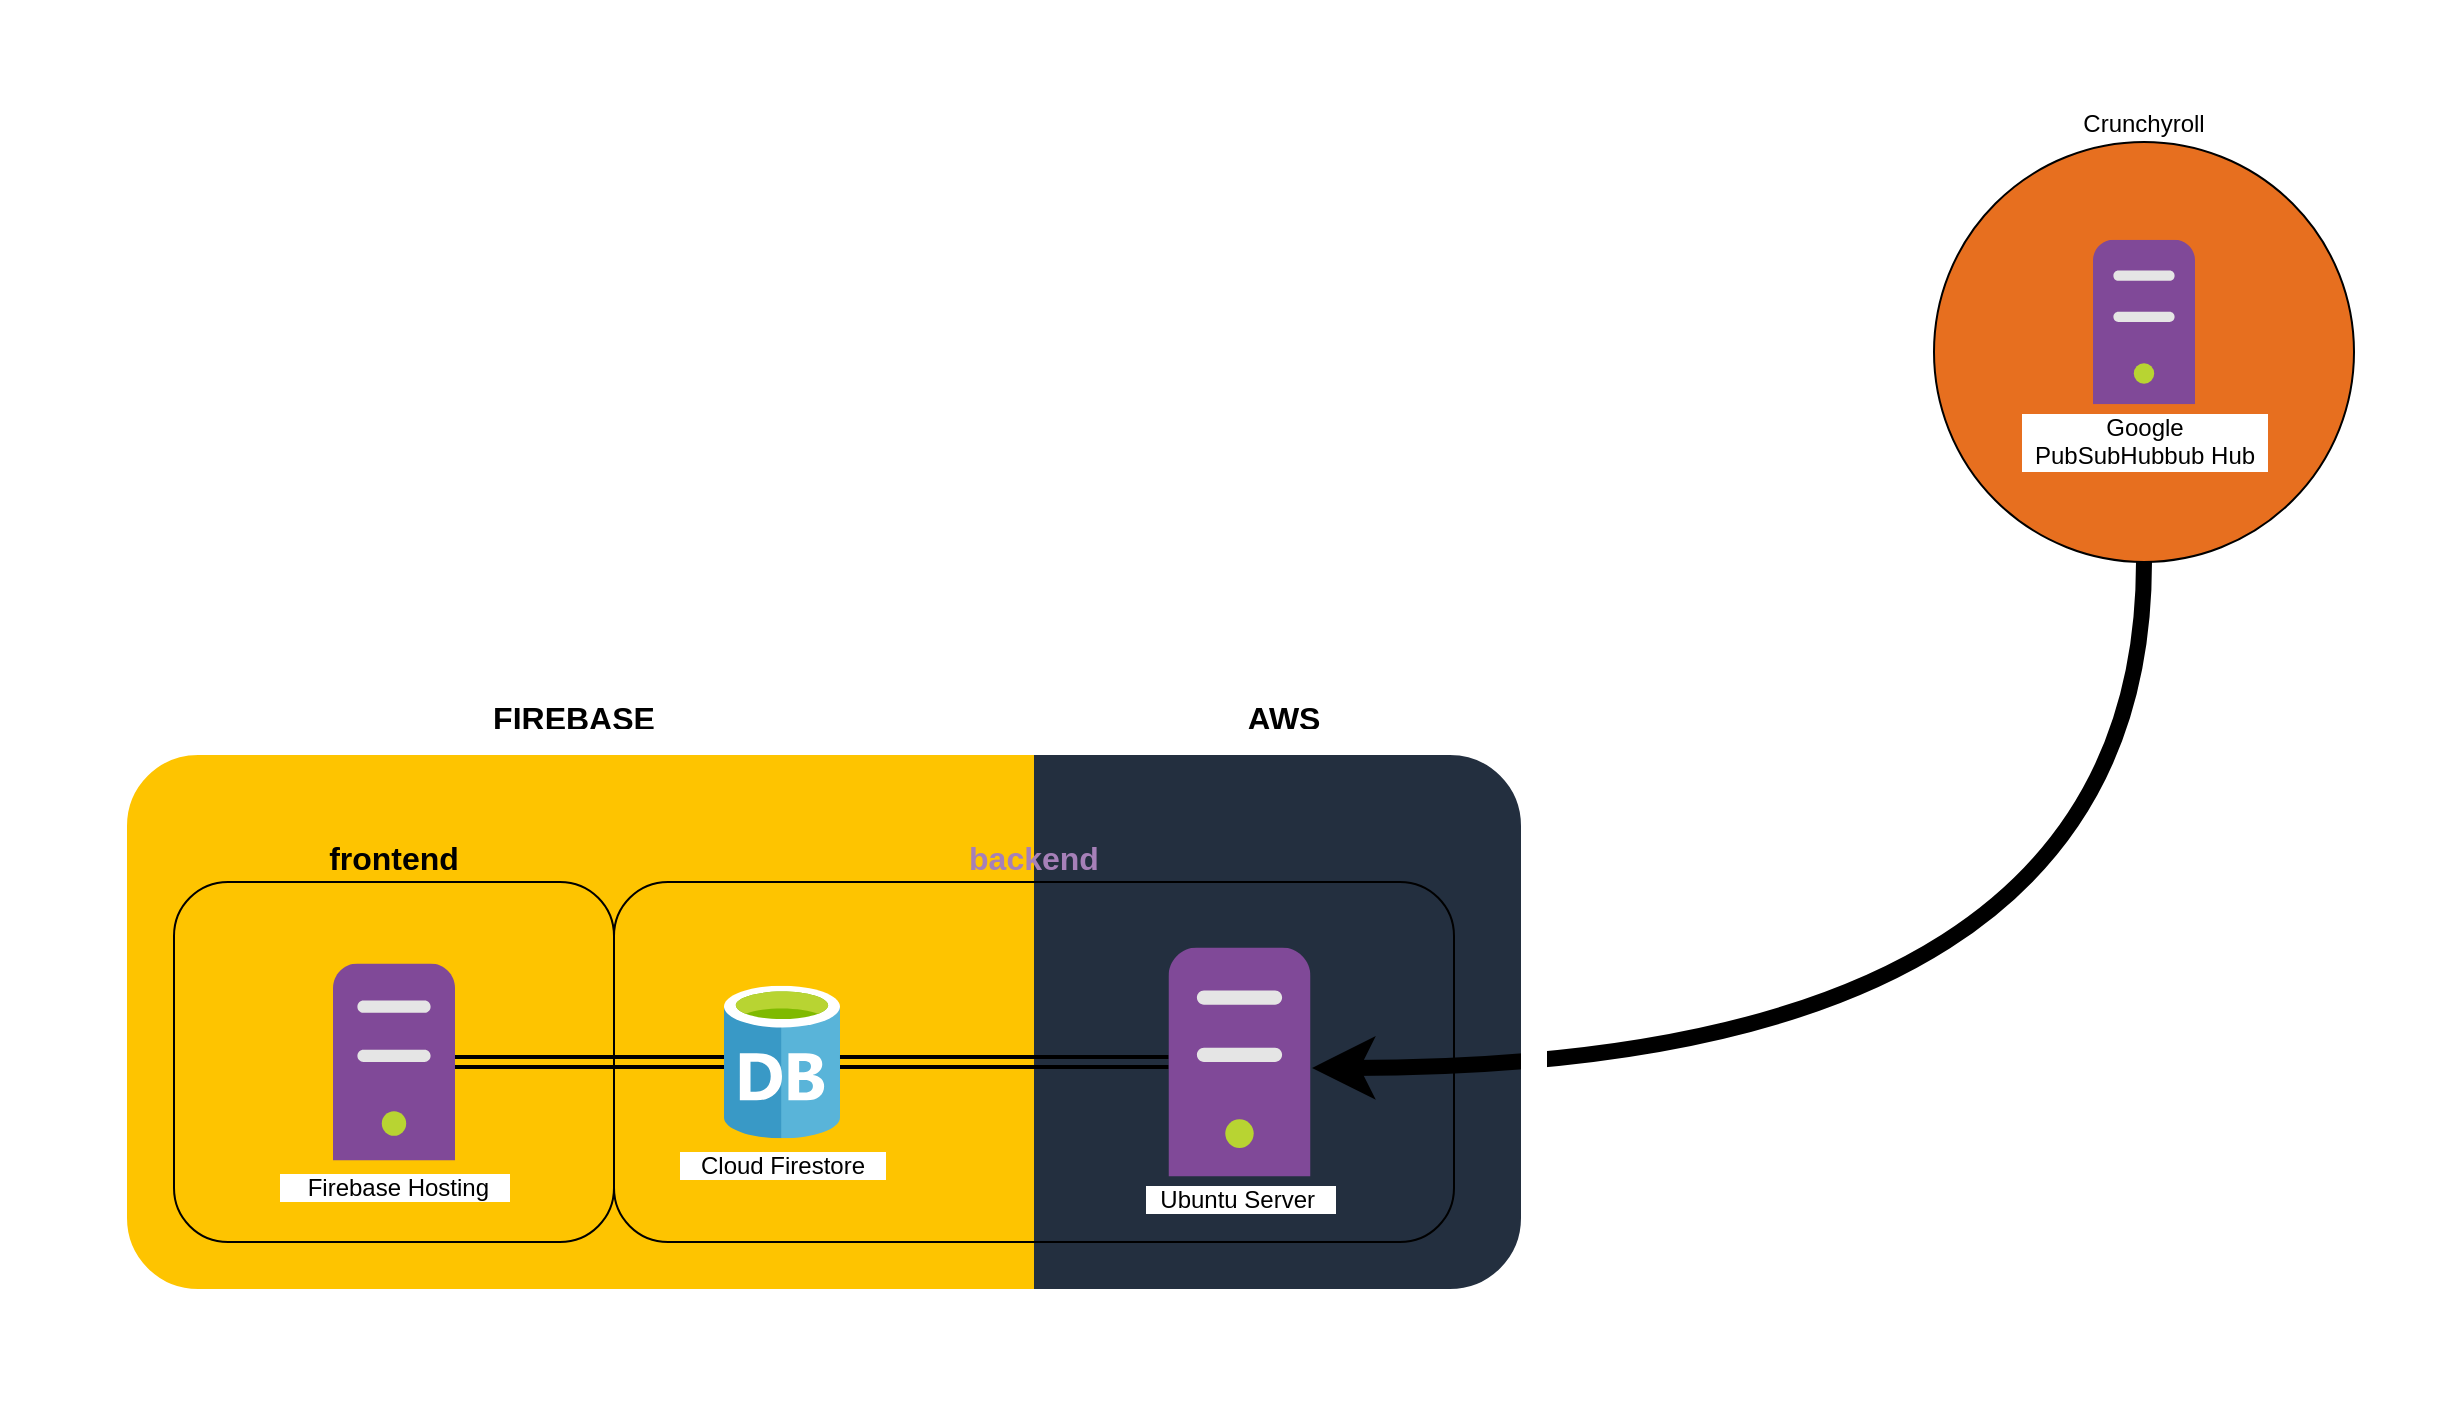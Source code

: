 <mxfile version="16.2.2" type="device"><diagram id="awj9qW6M4MNLXlDP0TY9" name="Page-1"><mxGraphModel dx="1182" dy="809" grid="1" gridSize="10" guides="1" tooltips="1" connect="1" arrows="1" fold="1" page="1" pageScale="1" pageWidth="827" pageHeight="1169" math="0" shadow="0"><root><mxCell id="0"/><mxCell id="1" parent="0"/><mxCell id="aOC3Sd9A8kBI9OZzIeh0-19" value="" style="shape=table;startSize=0;container=1;collapsible=0;childLayout=tableLayout;rounded=1;fontSize=14;fillColor=none;html=1;strokeColor=none;shadow=0;" parent="1" vertex="1"><mxGeometry x="40" y="40" width="1200.5" height="680" as="geometry"/></mxCell><mxCell id="aOC3Sd9A8kBI9OZzIeh0-20" value="" style="shape=tableRow;horizontal=0;startSize=0;swimlaneHead=0;swimlaneBody=0;top=0;left=0;bottom=0;right=0;collapsible=0;dropTarget=0;fillColor=none;points=[[0,0.5],[1,0.5]];portConstraint=eastwest;rounded=1;fontSize=14;html=1;" parent="aOC3Sd9A8kBI9OZzIeh0-19" vertex="1"><mxGeometry width="1200.5" height="680" as="geometry"/></mxCell><mxCell id="aOC3Sd9A8kBI9OZzIeh0-21" value="" style="shape=partialRectangle;html=1;whiteSpace=wrap;connectable=0;overflow=hidden;fillColor=none;top=0;left=0;bottom=0;right=0;pointerEvents=1;rounded=1;fontSize=14;" parent="aOC3Sd9A8kBI9OZzIeh0-20" vertex="1"><mxGeometry width="1201" height="680" as="geometry"><mxRectangle width="1201" height="680" as="alternateBounds"/></mxGeometry></mxCell><mxCell id="aOC3Sd9A8kBI9OZzIeh0-2" value="" style="shape=table;startSize=0;container=1;collapsible=0;childLayout=tableLayout;verticalAlign=bottom;labelPosition=center;verticalLabelPosition=top;align=center;fillColor=#ffe6cc;strokeColor=#d79b00;rounded=1;sketch=0;arcSize=50;" parent="1" vertex="1"><mxGeometry x="80" y="410" width="710" height="280" as="geometry"/></mxCell><mxCell id="aOC3Sd9A8kBI9OZzIeh0-3" value="" style="shape=tableRow;horizontal=0;startSize=0;swimlaneHead=0;swimlaneBody=0;top=0;left=0;bottom=0;right=0;collapsible=0;dropTarget=0;fillColor=none;points=[[0,0.5],[1,0.5]];portConstraint=eastwest;" parent="aOC3Sd9A8kBI9OZzIeh0-2" vertex="1"><mxGeometry width="710" height="280" as="geometry"/></mxCell><mxCell id="aOC3Sd9A8kBI9OZzIeh0-4" value="&lt;b&gt;&lt;font style=&quot;font-size: 16px&quot;&gt;FIREBASE&lt;/font&gt;&lt;/b&gt;" style="shape=partialRectangle;html=1;whiteSpace=wrap;connectable=0;overflow=hidden;fillColor=#fec400;top=0;left=0;bottom=0;right=0;pointerEvents=1;labelPosition=center;verticalLabelPosition=top;align=center;verticalAlign=bottom;strokeColor=#d79b00;" parent="aOC3Sd9A8kBI9OZzIeh0-3" vertex="1"><mxGeometry width="460" height="280" as="geometry"><mxRectangle width="460" height="280" as="alternateBounds"/></mxGeometry></mxCell><mxCell id="aOC3Sd9A8kBI9OZzIeh0-8" value="&lt;font style=&quot;font-size: 16px&quot;&gt;&lt;b&gt;AWS&lt;/b&gt;&lt;/font&gt;" style="shape=partialRectangle;html=1;whiteSpace=wrap;connectable=0;overflow=hidden;fillColor=#232f3f;top=0;left=0;bottom=0;right=0;pointerEvents=1;labelPosition=center;verticalLabelPosition=top;align=center;verticalAlign=bottom;" parent="aOC3Sd9A8kBI9OZzIeh0-3" vertex="1"><mxGeometry x="460" width="250" height="280" as="geometry"><mxRectangle width="250" height="280" as="alternateBounds"/></mxGeometry></mxCell><mxCell id="aOC3Sd9A8kBI9OZzIeh0-17" value="" style="group" parent="1" vertex="1" connectable="0"><mxGeometry x="990" y="110" width="210" height="210" as="geometry"/></mxCell><mxCell id="aOC3Sd9A8kBI9OZzIeh0-12" value="Crunchyroll" style="ellipse;whiteSpace=wrap;html=1;aspect=fixed;rounded=1;fillColor=#e76f1f;labelPosition=center;verticalLabelPosition=top;align=center;verticalAlign=bottom;" parent="aOC3Sd9A8kBI9OZzIeh0-17" vertex="1"><mxGeometry width="210" height="210" as="geometry"/></mxCell><mxCell id="aOC3Sd9A8kBI9OZzIeh0-16" value="Google&lt;br&gt;&amp;nbsp; PubSubHubbub Hub&amp;nbsp;&amp;nbsp;" style="sketch=0;aspect=fixed;points=[];align=center;image;fontSize=12;image=img/lib/mscae/Non_Azure_Machine.svg;rounded=1;fillColor=#e76f1f;spacing=0;html=1;" parent="aOC3Sd9A8kBI9OZzIeh0-17" vertex="1"><mxGeometry x="79.5" y="48.87" width="51" height="82.26" as="geometry"/></mxCell><mxCell id="aOC3Sd9A8kBI9OZzIeh0-24" value="" style="group;fontColor=#000000;" parent="1" vertex="1" connectable="0"><mxGeometry x="110" y="480" width="220" height="180" as="geometry"/></mxCell><mxCell id="aOC3Sd9A8kBI9OZzIeh0-23" value="&lt;font color=&quot;#000000&quot; size=&quot;1&quot;&gt;&lt;b style=&quot;font-size: 16px&quot;&gt;frontend&lt;/b&gt;&lt;/font&gt;" style="rounded=1;whiteSpace=wrap;html=1;shadow=0;fontSize=14;fillColor=none;labelPosition=center;verticalLabelPosition=top;align=center;verticalAlign=bottom;fontColor=#FFFFFF;" parent="aOC3Sd9A8kBI9OZzIeh0-24" vertex="1"><mxGeometry width="220" height="180" as="geometry"/></mxCell><mxCell id="aOC3Sd9A8kBI9OZzIeh0-14" value="&amp;nbsp; &amp;nbsp; Firebase Hosting&amp;nbsp; &amp;nbsp;" style="sketch=0;aspect=fixed;html=1;points=[];align=center;image;fontSize=12;image=img/lib/mscae/Non_Azure_Machine.svg;rounded=1;fillColor=#e76f1f;" parent="aOC3Sd9A8kBI9OZzIeh0-24" vertex="1"><mxGeometry x="79.5" y="40.81" width="61" height="98.39" as="geometry"/></mxCell><mxCell id="aOC3Sd9A8kBI9OZzIeh0-25" value="" style="group" parent="1" vertex="1" connectable="0"><mxGeometry x="330" y="480" width="420" height="180" as="geometry"/></mxCell><mxCell id="aOC3Sd9A8kBI9OZzIeh0-22" value="&lt;font color=&quot;#a680b8&quot; size=&quot;1&quot;&gt;&lt;b style=&quot;font-size: 16px&quot;&gt;backend&lt;/b&gt;&lt;/font&gt;" style="rounded=1;whiteSpace=wrap;html=1;shadow=0;fontSize=14;fillColor=none;labelPosition=center;verticalLabelPosition=top;align=center;verticalAlign=bottom;fontColor=#FFFFFF;" parent="aOC3Sd9A8kBI9OZzIeh0-25" vertex="1"><mxGeometry width="420" height="180" as="geometry"/></mxCell><mxCell id="aOC3Sd9A8kBI9OZzIeh0-13" value="&amp;nbsp; &amp;nbsp;Cloud Firestore&amp;nbsp; &amp;nbsp;" style="sketch=0;aspect=fixed;html=1;points=[];align=center;image;fontSize=12;image=img/lib/mscae/Database_General.svg;rounded=1;fillColor=#e76f1f;" parent="aOC3Sd9A8kBI9OZzIeh0-25" vertex="1"><mxGeometry x="55" y="51.85" width="58" height="76.31" as="geometry"/></mxCell><mxCell id="aOC3Sd9A8kBI9OZzIeh0-26" style="edgeStyle=orthogonalEdgeStyle;rounded=0;orthogonalLoop=1;jettySize=auto;html=1;fontSize=16;fontColor=#A680B8;strokeWidth=2;shape=link;" parent="aOC3Sd9A8kBI9OZzIeh0-25" source="aOC3Sd9A8kBI9OZzIeh0-15" target="aOC3Sd9A8kBI9OZzIeh0-13" edge="1"><mxGeometry relative="1" as="geometry"/></mxCell><mxCell id="aOC3Sd9A8kBI9OZzIeh0-15" value="&amp;nbsp; Ubuntu Server&amp;nbsp; &amp;nbsp;&lt;br&gt;" style="sketch=0;aspect=fixed;html=1;points=[];align=center;image;fontSize=12;image=img/lib/mscae/Non_Azure_Machine.svg;rounded=1;fillColor=#e76f1f;spacing=0;" parent="aOC3Sd9A8kBI9OZzIeh0-25" vertex="1"><mxGeometry x="277.25" y="32.74" width="71" height="114.52" as="geometry"/></mxCell><mxCell id="aOC3Sd9A8kBI9OZzIeh0-27" style="edgeStyle=orthogonalEdgeStyle;shape=link;rounded=0;orthogonalLoop=1;jettySize=auto;html=1;fontSize=16;fontColor=#A680B8;strokeWidth=2;" parent="1" source="aOC3Sd9A8kBI9OZzIeh0-13" target="aOC3Sd9A8kBI9OZzIeh0-14" edge="1"><mxGeometry relative="1" as="geometry"/></mxCell><mxCell id="aOC3Sd9A8kBI9OZzIeh0-18" style="edgeStyle=orthogonalEdgeStyle;rounded=0;orthogonalLoop=1;jettySize=auto;html=1;entryX=1.011;entryY=0.526;entryDx=0;entryDy=0;entryPerimeter=0;fontSize=14;curved=1;strokeWidth=8;" parent="1" source="aOC3Sd9A8kBI9OZzIeh0-12" target="aOC3Sd9A8kBI9OZzIeh0-15" edge="1"><mxGeometry relative="1" as="geometry"><Array as="points"><mxPoint x="1095" y="573"/></Array></mxGeometry></mxCell><mxCell id="tVI8p6zewVDcPHDx30ah-1" value="" style="group" vertex="1" connectable="0" parent="1"><mxGeometry x="30" y="360" width="810" height="380" as="geometry"/></mxCell><mxCell id="aOC3Sd9A8kBI9OZzIeh0-28" value="" style="rounded=1;whiteSpace=wrap;html=1;shadow=0;sketch=0;fontSize=16;fontColor=#A680B8;fillColor=none;strokeColor=#FFFFFF;strokeWidth=13;" parent="tVI8p6zewVDcPHDx30ah-1" vertex="1"><mxGeometry x="50" y="50" width="710" height="280" as="geometry"/></mxCell><mxCell id="aOC3Sd9A8kBI9OZzIeh0-29" value="" style="ellipse;whiteSpace=wrap;html=1;rounded=1;shadow=0;sketch=0;fontSize=16;fontColor=#A680B8;strokeColor=#FFFFFF;strokeWidth=13;fillColor=default;" parent="tVI8p6zewVDcPHDx30ah-1" vertex="1"><mxGeometry width="70" height="70" as="geometry"/></mxCell><mxCell id="aOC3Sd9A8kBI9OZzIeh0-30" value="" style="ellipse;whiteSpace=wrap;html=1;rounded=1;shadow=0;sketch=0;fontSize=16;fontColor=#A680B8;strokeColor=#FFFFFF;strokeWidth=13;fillColor=default;" parent="tVI8p6zewVDcPHDx30ah-1" vertex="1"><mxGeometry x="740" y="310" width="70" height="70" as="geometry"/></mxCell><mxCell id="aOC3Sd9A8kBI9OZzIeh0-31" value="" style="ellipse;whiteSpace=wrap;html=1;rounded=1;shadow=0;sketch=0;fontSize=16;fontColor=#A680B8;strokeColor=#FFFFFF;strokeWidth=13;fillColor=default;" parent="tVI8p6zewVDcPHDx30ah-1" vertex="1"><mxGeometry y="310" width="70" height="70" as="geometry"/></mxCell><mxCell id="aOC3Sd9A8kBI9OZzIeh0-32" value="" style="ellipse;whiteSpace=wrap;html=1;rounded=1;shadow=0;sketch=0;fontSize=16;fontColor=#A680B8;strokeColor=#FFFFFF;strokeWidth=13;fillColor=default;" parent="tVI8p6zewVDcPHDx30ah-1" vertex="1"><mxGeometry x="740" width="70" height="70" as="geometry"/></mxCell></root></mxGraphModel></diagram></mxfile>